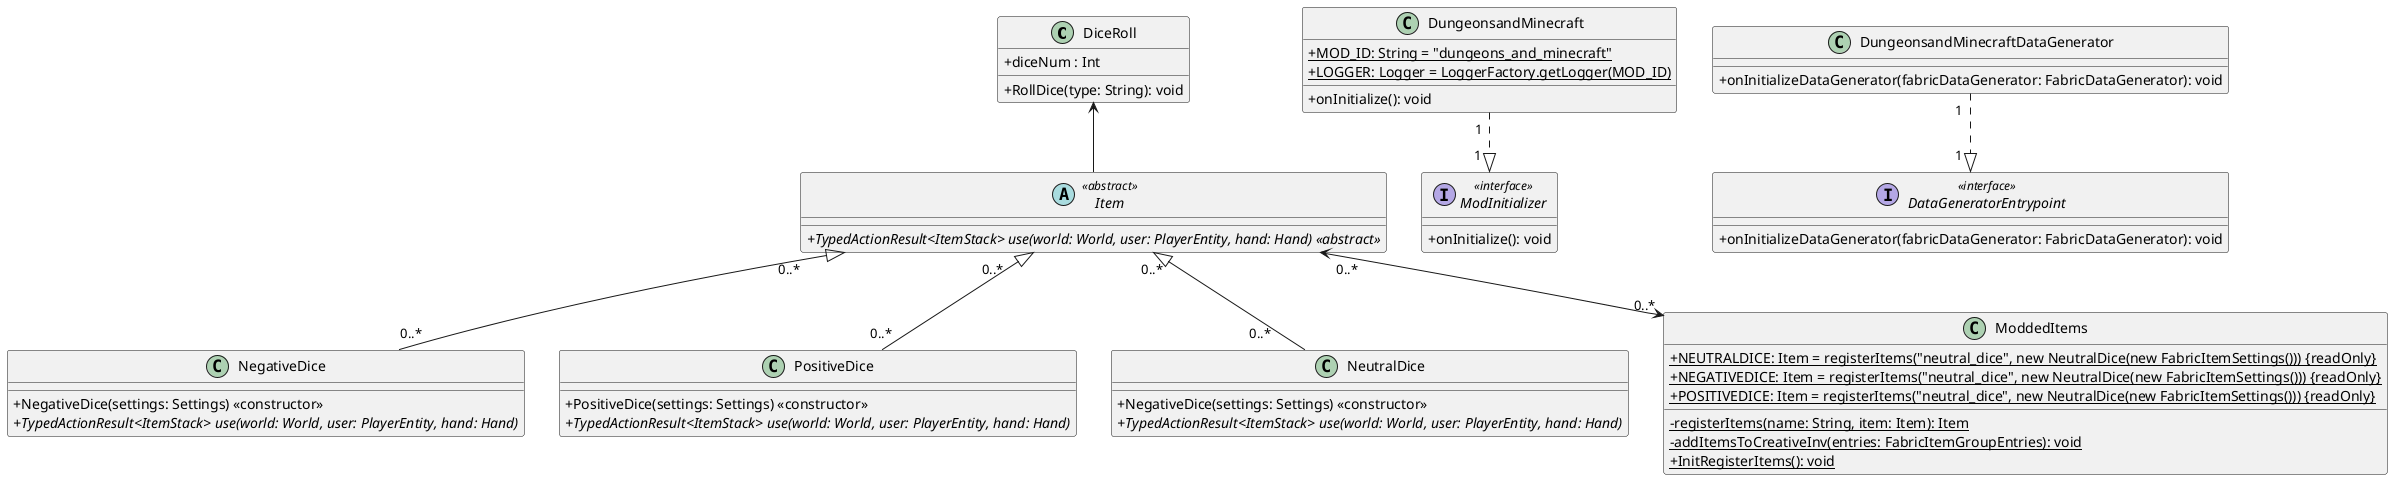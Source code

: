 @startuml
skinparam classAttributeIconSize 0
class DiceRoll {
+ diceNum : Int
+ RollDice(type: String): void
}

abstract class Item <<abstract>> {
+ {abstract} TypedActionResult<ItemStack> use(world: World, user: PlayerEntity, hand: Hand) <<abstract>>
}

class NegativeDice {
+ NegativeDice(settings: Settings) <<constructor>>
+ {abstract} TypedActionResult<ItemStack> use(world: World, user: PlayerEntity, hand: Hand)
}

class PositiveDice {
+ PositiveDice(settings: Settings) <<constructor>>
+ {abstract} TypedActionResult<ItemStack> use(world: World, user: PlayerEntity, hand: Hand)
}

class NeutralDice {
+ NegativeDice(settings: Settings) <<constructor>>
+ {abstract} TypedActionResult<ItemStack> use(world: World, user: PlayerEntity, hand: Hand)

}

class ModdedItems {
+ {field} {static} NEUTRALDICE: Item = registerItems("neutral_dice", new NeutralDice(new FabricItemSettings())) {readOnly}
+ {field} {static} NEGATIVEDICE: Item = registerItems("neutral_dice", new NeutralDice(new FabricItemSettings())) {readOnly}
+ {field} {static} POSITIVEDICE: Item = registerItems("neutral_dice", new NeutralDice(new FabricItemSettings())) {readOnly}
- {static} registerItems(name: String, item: Item): Item
- {static} addItemsToCreativeInv(entries: FabricItemGroupEntries): void
+ {static} InitRegisterItems(): void
}

interface ModInitializer <<interface>> {
+ onInitialize(): void
}

class DungeonsandMinecraft {
+ {field} {static} MOD_ID: String = "dungeons_and_minecraft"
+ {field} {static} LOGGER: Logger = LoggerFactory.getLogger(MOD_ID)
+ onInitialize(): void
}

interface DataGeneratorEntrypoint <<interface>> {
+ onInitializeDataGenerator(fabricDataGenerator: FabricDataGenerator): void
}

class DungeonsandMinecraftDataGenerator {
+ onInitializeDataGenerator(fabricDataGenerator: FabricDataGenerator): void
}

Item "0..*" <|-- "0..*" NegativeDice
Item "0..*     " <|-- "0..*" PositiveDice
Item "0..*" <|-- "0..*      " NeutralDice
Item "0..*" <--> " 0..*" ModdedItems

DiceRoll <-- Item

DungeonsandMinecraft "1  " ..|> "1  " ModInitializer

DungeonsandMinecraftDataGenerator "1  " ..|> "1  " DataGeneratorEntrypoint
@enduml